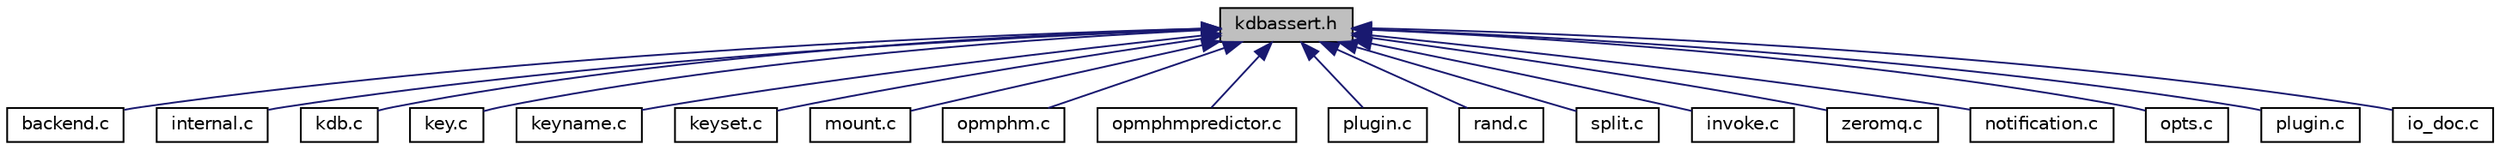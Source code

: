 digraph "kdbassert.h"
{
 // LATEX_PDF_SIZE
  edge [fontname="Helvetica",fontsize="10",labelfontname="Helvetica",labelfontsize="10"];
  node [fontname="Helvetica",fontsize="10",shape=record];
  Node1 [label="kdbassert.h",height=0.2,width=0.4,color="black", fillcolor="grey75", style="filled", fontcolor="black",tooltip="Assertions macros."];
  Node1 -> Node2 [dir="back",color="midnightblue",fontsize="10",style="solid",fontname="Helvetica"];
  Node2 [label="backend.c",height=0.2,width=0.4,color="black", fillcolor="white", style="filled",URL="$backend_8c.html",tooltip="Everything related to a backend."];
  Node1 -> Node3 [dir="back",color="midnightblue",fontsize="10",style="solid",fontname="Helvetica"];
  Node3 [label="internal.c",height=0.2,width=0.4,color="black", fillcolor="white", style="filled",URL="$internal_8c.html",tooltip="Internal methods for Elektra."];
  Node1 -> Node4 [dir="back",color="midnightblue",fontsize="10",style="solid",fontname="Helvetica"];
  Node4 [label="kdb.c",height=0.2,width=0.4,color="black", fillcolor="white", style="filled",URL="$kdb_8c.html",tooltip="Low level functions for access the Key Database."];
  Node1 -> Node5 [dir="back",color="midnightblue",fontsize="10",style="solid",fontname="Helvetica"];
  Node5 [label="key.c",height=0.2,width=0.4,color="black", fillcolor="white", style="filled",URL="$key_8c.html",tooltip="Methods for Key manipulation."];
  Node1 -> Node6 [dir="back",color="midnightblue",fontsize="10",style="solid",fontname="Helvetica"];
  Node6 [label="keyname.c",height=0.2,width=0.4,color="black", fillcolor="white", style="filled",URL="$elektra_2keyname_8c.html",tooltip="Methods for Key name manipulation."];
  Node1 -> Node7 [dir="back",color="midnightblue",fontsize="10",style="solid",fontname="Helvetica"];
  Node7 [label="keyset.c",height=0.2,width=0.4,color="black", fillcolor="white", style="filled",URL="$keyset_8c.html",tooltip="Methods for key sets."];
  Node1 -> Node8 [dir="back",color="midnightblue",fontsize="10",style="solid",fontname="Helvetica"];
  Node8 [label="mount.c",height=0.2,width=0.4,color="black", fillcolor="white", style="filled",URL="$mount_8c.html",tooltip="Internals of mount functionality."];
  Node1 -> Node9 [dir="back",color="midnightblue",fontsize="10",style="solid",fontname="Helvetica"];
  Node9 [label="opmphm.c",height=0.2,width=0.4,color="black", fillcolor="white", style="filled",URL="$opmphm_8c.html",tooltip="The Order Preserving Minimal Perfect Hash Map."];
  Node1 -> Node10 [dir="back",color="midnightblue",fontsize="10",style="solid",fontname="Helvetica"];
  Node10 [label="opmphmpredictor.c",height=0.2,width=0.4,color="black", fillcolor="white", style="filled",URL="$opmphmpredictor_8c.html",tooltip="The Order Preserving Minimal Perfect Hash Map Predictor."];
  Node1 -> Node11 [dir="back",color="midnightblue",fontsize="10",style="solid",fontname="Helvetica"];
  Node11 [label="plugin.c",height=0.2,width=0.4,color="black", fillcolor="white", style="filled",URL="$elektra_2plugin_8c.html",tooltip="Interna of plugin functionality."];
  Node1 -> Node12 [dir="back",color="midnightblue",fontsize="10",style="solid",fontname="Helvetica"];
  Node12 [label="rand.c",height=0.2,width=0.4,color="black", fillcolor="white", style="filled",URL="$rand_8c.html",tooltip="Rand for Elektra."];
  Node1 -> Node13 [dir="back",color="midnightblue",fontsize="10",style="solid",fontname="Helvetica"];
  Node13 [label="split.c",height=0.2,width=0.4,color="black", fillcolor="white", style="filled",URL="$split_8c.html",tooltip="Interna of splitting functionality."];
  Node1 -> Node14 [dir="back",color="midnightblue",fontsize="10",style="solid",fontname="Helvetica"];
  Node14 [label="invoke.c",height=0.2,width=0.4,color="black", fillcolor="white", style="filled",URL="$invoke_8c.html",tooltip="Library for invoking exported plugin functions."];
  Node1 -> Node15 [dir="back",color="midnightblue",fontsize="10",style="solid",fontname="Helvetica"];
  Node15 [label="zeromq.c",height=0.2,width=0.4,color="black", fillcolor="white", style="filled",URL="$zeromq_8c.html",tooltip="I/O Adapter for D-Bus."];
  Node1 -> Node16 [dir="back",color="midnightblue",fontsize="10",style="solid",fontname="Helvetica"];
  Node16 [label="notification.c",height=0.2,width=0.4,color="black", fillcolor="white", style="filled",URL="$notification_8c.html",tooltip="Implementation of notification functions as defined in kdbnotification.h."];
  Node1 -> Node17 [dir="back",color="midnightblue",fontsize="10",style="solid",fontname="Helvetica"];
  Node17 [label="opts.c",height=0.2,width=0.4,color="black", fillcolor="white", style="filled",URL="$opts_8c.html",tooltip=" "];
  Node1 -> Node18 [dir="back",color="midnightblue",fontsize="10",style="solid",fontname="Helvetica"];
  Node18 [label="plugin.c",height=0.2,width=0.4,color="black", fillcolor="white", style="filled",URL="$plugin_2plugin_8c.html",tooltip="Access plugin handle."];
  Node1 -> Node19 [dir="back",color="midnightblue",fontsize="10",style="solid",fontname="Helvetica"];
  Node19 [label="io_doc.c",height=0.2,width=0.4,color="black", fillcolor="white", style="filled",URL="$io__doc_8c.html",tooltip="I/O example binding."];
}
